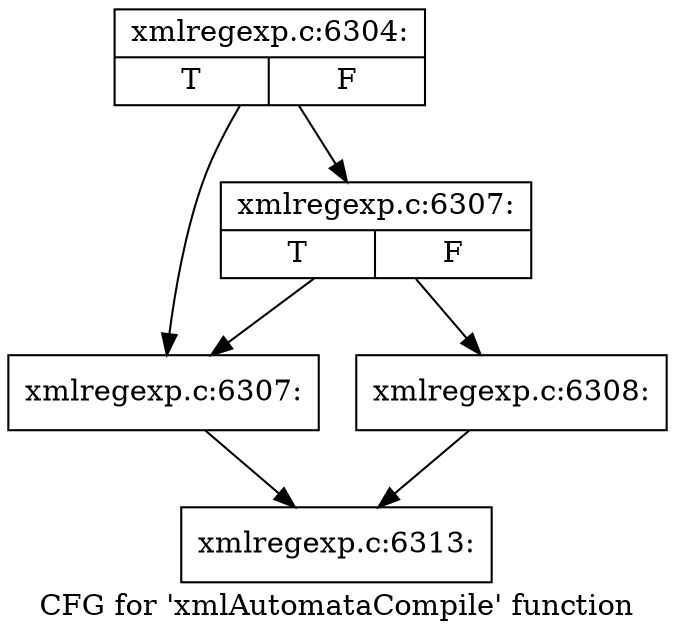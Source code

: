 digraph "CFG for 'xmlAutomataCompile' function" {
	label="CFG for 'xmlAutomataCompile' function";

	Node0x563d9d62c870 [shape=record,label="{xmlregexp.c:6304:|{<s0>T|<s1>F}}"];
	Node0x563d9d62c870 -> Node0x563d9d62c9d0;
	Node0x563d9d62c870 -> Node0x563d9d62f440;
	Node0x563d9d62f440 [shape=record,label="{xmlregexp.c:6307:|{<s0>T|<s1>F}}"];
	Node0x563d9d62f440 -> Node0x563d9d62c9d0;
	Node0x563d9d62f440 -> Node0x563d9d62f3f0;
	Node0x563d9d62c9d0 [shape=record,label="{xmlregexp.c:6307:}"];
	Node0x563d9d62c9d0 -> Node0x563d9d62c590;
	Node0x563d9d62f3f0 [shape=record,label="{xmlregexp.c:6308:}"];
	Node0x563d9d62f3f0 -> Node0x563d9d62c590;
	Node0x563d9d62c590 [shape=record,label="{xmlregexp.c:6313:}"];
}
